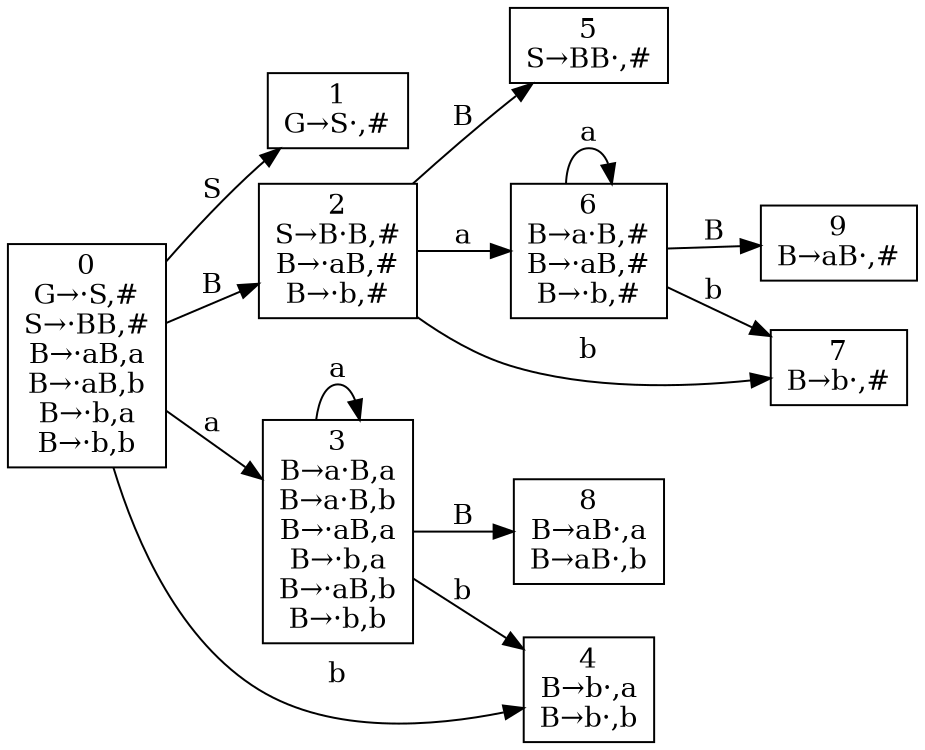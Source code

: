 digraph "deterministic finite automaton" {
	rankdir=LR size="8,5"
	node [shape=rectangle]
	"0
G→·S,#
S→·BB,#
B→·aB,a
B→·aB,b
B→·b,a
B→·b,b
" -> "1
G→S·,#
" [label=S]
	"0
G→·S,#
S→·BB,#
B→·aB,a
B→·aB,b
B→·b,a
B→·b,b
" -> "2
S→B·B,#
B→·aB,#
B→·b,#
" [label=B]
	"0
G→·S,#
S→·BB,#
B→·aB,a
B→·aB,b
B→·b,a
B→·b,b
" -> "3
B→a·B,a
B→a·B,b
B→·aB,a
B→·b,a
B→·aB,b
B→·b,b
" [label=a]
	"0
G→·S,#
S→·BB,#
B→·aB,a
B→·aB,b
B→·b,a
B→·b,b
" -> "4
B→b·,a
B→b·,b
" [label=b]
	"2
S→B·B,#
B→·aB,#
B→·b,#
" -> "5
S→BB·,#
" [label=B]
	"2
S→B·B,#
B→·aB,#
B→·b,#
" -> "6
B→a·B,#
B→·aB,#
B→·b,#
" [label=a]
	"2
S→B·B,#
B→·aB,#
B→·b,#
" -> "7
B→b·,#
" [label=b]
	"3
B→a·B,a
B→a·B,b
B→·aB,a
B→·b,a
B→·aB,b
B→·b,b
" -> "8
B→aB·,a
B→aB·,b
" [label=B]
	"3
B→a·B,a
B→a·B,b
B→·aB,a
B→·b,a
B→·aB,b
B→·b,b
" -> "3
B→a·B,a
B→a·B,b
B→·aB,a
B→·b,a
B→·aB,b
B→·b,b
" [label=a]
	"3
B→a·B,a
B→a·B,b
B→·aB,a
B→·b,a
B→·aB,b
B→·b,b
" -> "4
B→b·,a
B→b·,b
" [label=b]
	"6
B→a·B,#
B→·aB,#
B→·b,#
" -> "9
B→aB·,#
" [label=B]
	"6
B→a·B,#
B→·aB,#
B→·b,#
" -> "6
B→a·B,#
B→·aB,#
B→·b,#
" [label=a]
	"6
B→a·B,#
B→·aB,#
B→·b,#
" -> "7
B→b·,#
" [label=b]
}
